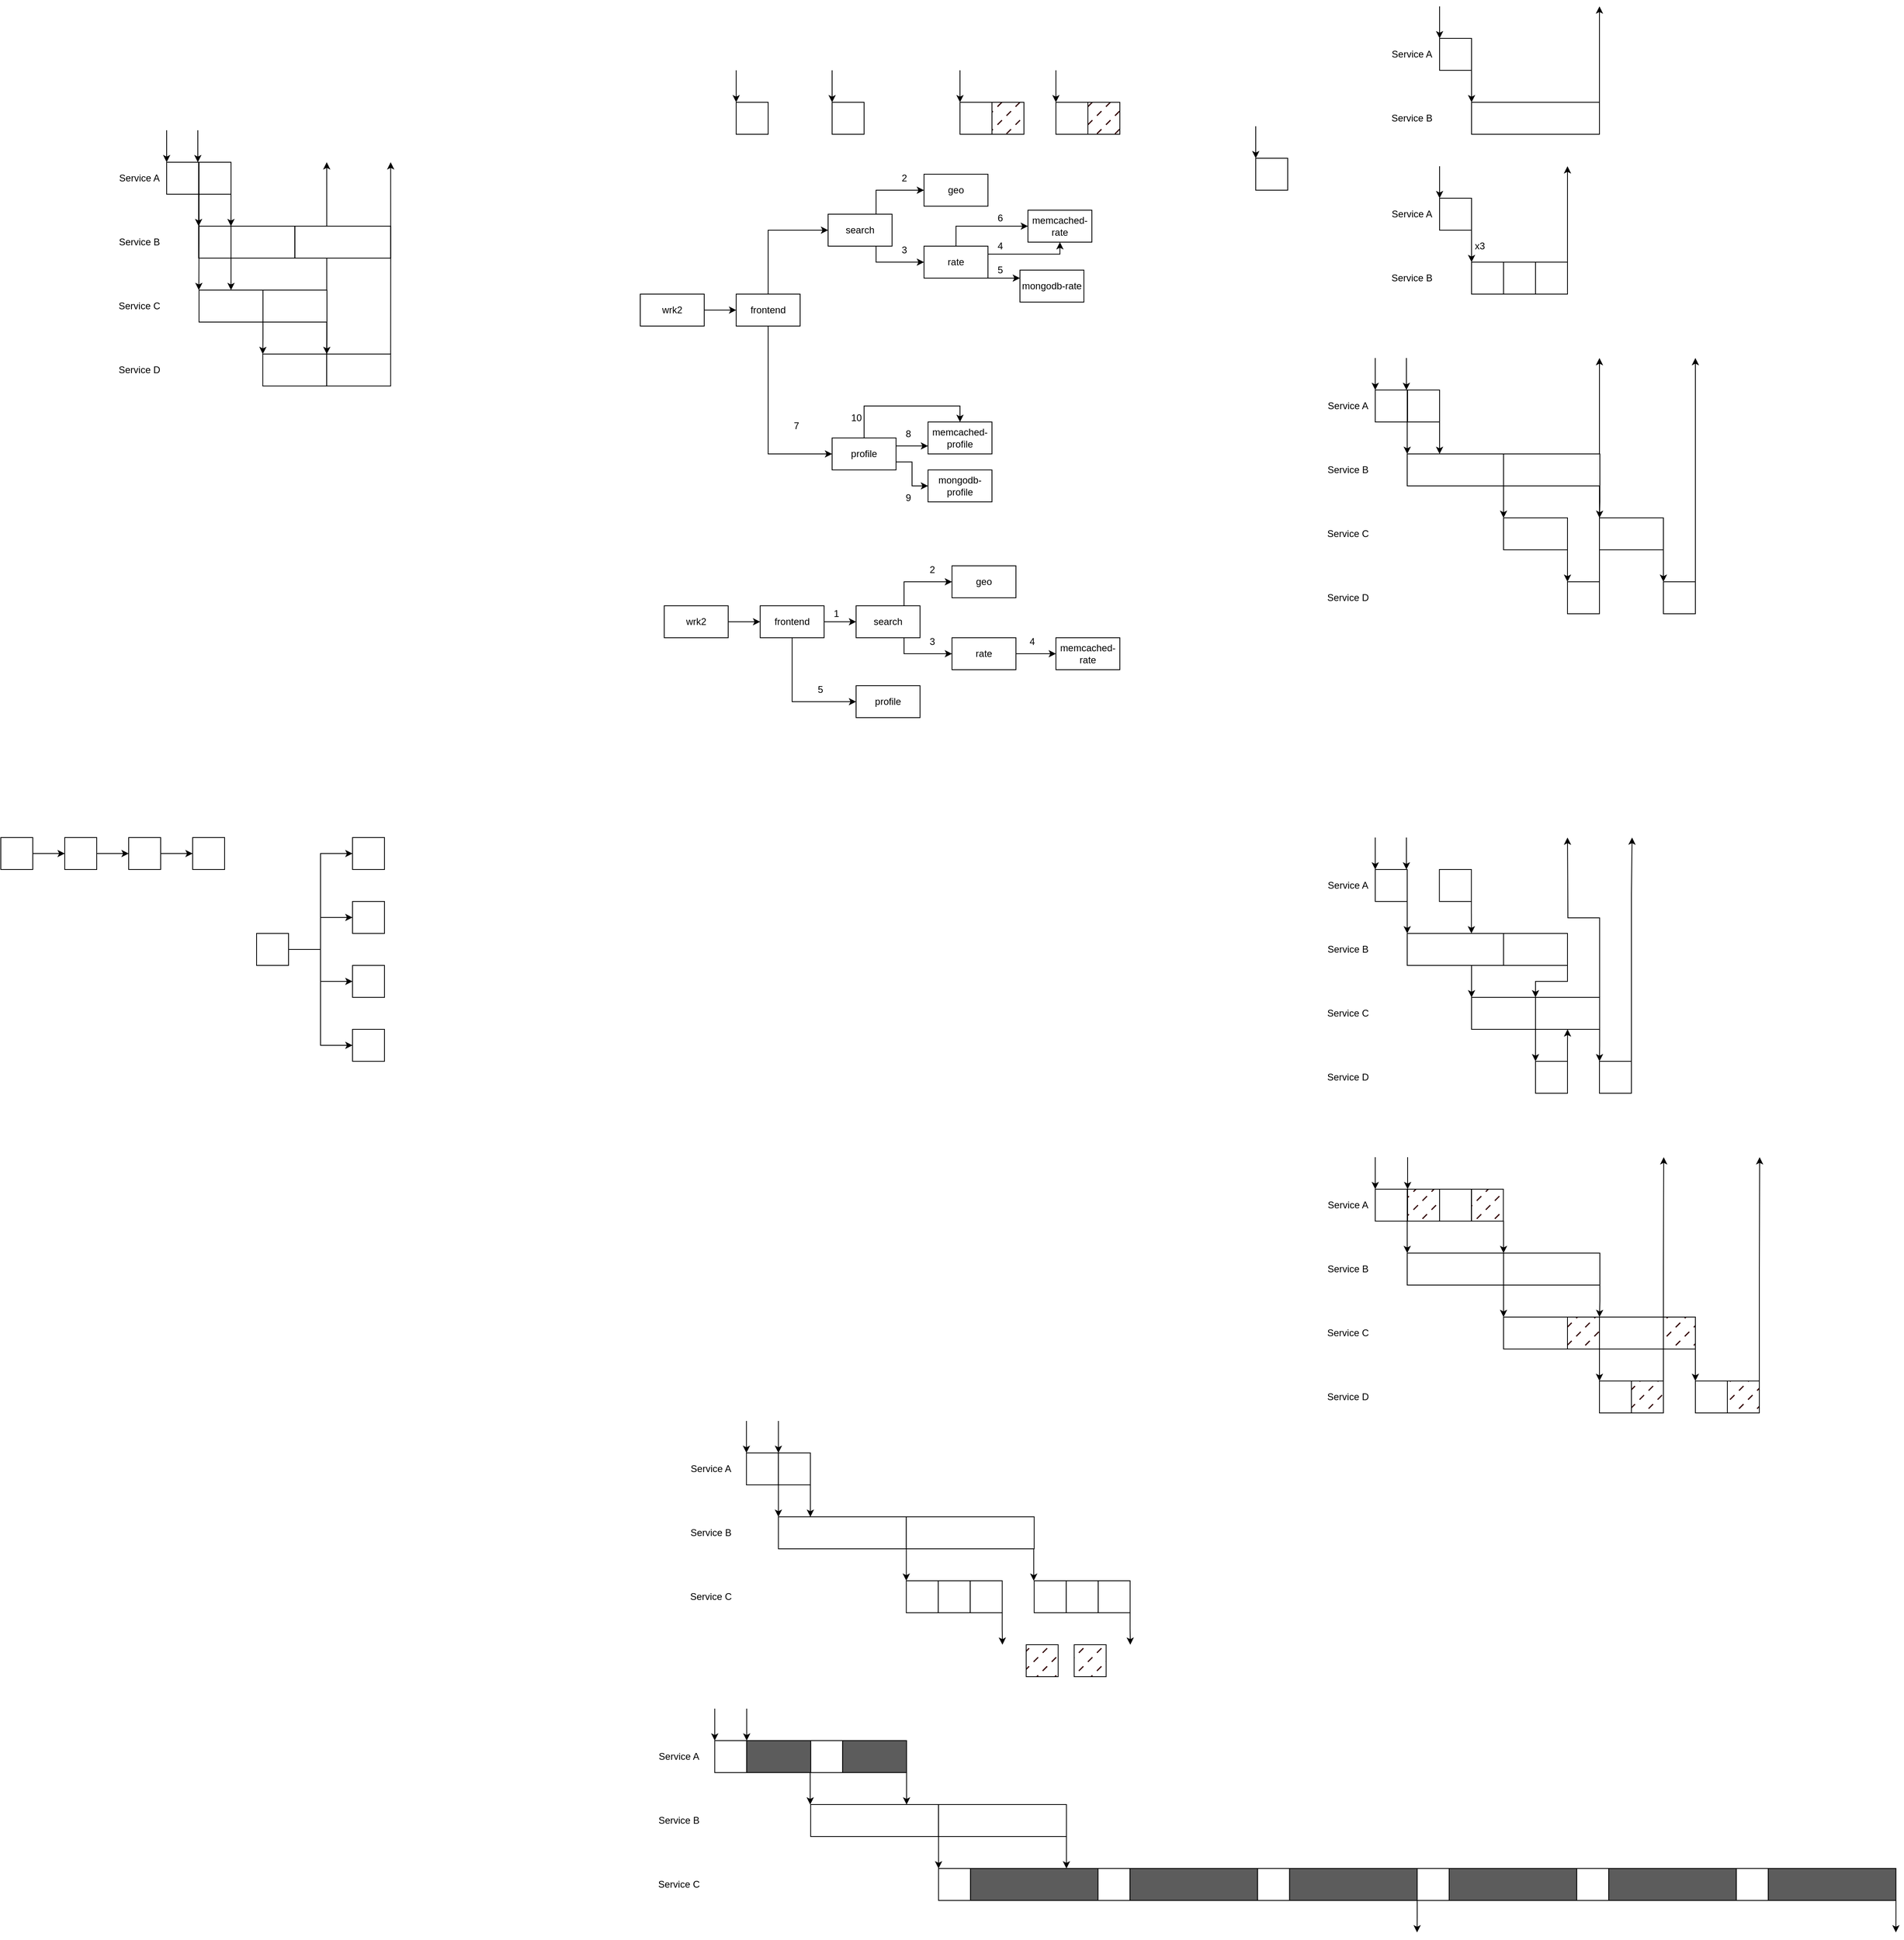 <mxfile version="22.1.18" type="github">
  <diagram name="第 1 页" id="OEahfblkwuhMB7AwYaEU">
    <mxGraphModel dx="1745" dy="582" grid="1" gridSize="10" guides="1" tooltips="1" connect="1" arrows="1" fold="1" page="1" pageScale="1" pageWidth="827" pageHeight="1169" math="0" shadow="0">
      <root>
        <mxCell id="0" />
        <mxCell id="1" parent="0" />
        <mxCell id="B1E-eOPHSDBghDcf-yU1-1" value="" style="rounded=0;whiteSpace=wrap;html=1;" parent="1" vertex="1">
          <mxGeometry x="160" y="320" width="40" height="40" as="geometry" />
        </mxCell>
        <mxCell id="B1E-eOPHSDBghDcf-yU1-2" value="" style="rounded=0;whiteSpace=wrap;html=1;" parent="1" vertex="1">
          <mxGeometry x="280" y="320" width="40" height="40" as="geometry" />
        </mxCell>
        <mxCell id="B1E-eOPHSDBghDcf-yU1-3" value="" style="endArrow=classic;html=1;rounded=0;" parent="1" edge="1">
          <mxGeometry width="50" height="50" relative="1" as="geometry">
            <mxPoint x="160" y="280" as="sourcePoint" />
            <mxPoint x="160" y="320" as="targetPoint" />
          </mxGeometry>
        </mxCell>
        <mxCell id="B1E-eOPHSDBghDcf-yU1-4" value="" style="endArrow=classic;html=1;rounded=0;" parent="1" edge="1">
          <mxGeometry width="50" height="50" relative="1" as="geometry">
            <mxPoint x="280" y="280" as="sourcePoint" />
            <mxPoint x="280" y="320" as="targetPoint" />
          </mxGeometry>
        </mxCell>
        <mxCell id="B1E-eOPHSDBghDcf-yU1-5" value="" style="rounded=0;whiteSpace=wrap;html=1;" parent="1" vertex="1">
          <mxGeometry x="440" y="320" width="40" height="40" as="geometry" />
        </mxCell>
        <mxCell id="B1E-eOPHSDBghDcf-yU1-6" value="" style="rounded=0;whiteSpace=wrap;html=1;" parent="1" vertex="1">
          <mxGeometry x="560" y="320" width="40" height="40" as="geometry" />
        </mxCell>
        <mxCell id="B1E-eOPHSDBghDcf-yU1-7" value="" style="endArrow=classic;html=1;rounded=0;" parent="1" edge="1">
          <mxGeometry width="50" height="50" relative="1" as="geometry">
            <mxPoint x="440" y="280" as="sourcePoint" />
            <mxPoint x="440" y="320" as="targetPoint" />
          </mxGeometry>
        </mxCell>
        <mxCell id="B1E-eOPHSDBghDcf-yU1-8" value="" style="endArrow=classic;html=1;rounded=0;" parent="1" edge="1">
          <mxGeometry width="50" height="50" relative="1" as="geometry">
            <mxPoint x="560" y="280" as="sourcePoint" />
            <mxPoint x="560" y="320" as="targetPoint" />
          </mxGeometry>
        </mxCell>
        <mxCell id="B1E-eOPHSDBghDcf-yU1-9" value="" style="rounded=0;whiteSpace=wrap;html=1;gradientColor=none;gradientDirection=radial;fillStyle=dashed;fillColor=#330000;" parent="1" vertex="1">
          <mxGeometry x="480" y="320" width="40" height="40" as="geometry" />
        </mxCell>
        <mxCell id="B1E-eOPHSDBghDcf-yU1-10" value="" style="rounded=0;whiteSpace=wrap;html=1;gradientColor=none;gradientDirection=radial;fillStyle=dashed;fillColor=#330000;" parent="1" vertex="1">
          <mxGeometry x="600" y="320" width="40" height="40" as="geometry" />
        </mxCell>
        <mxCell id="B1E-eOPHSDBghDcf-yU1-11" style="edgeStyle=orthogonalEdgeStyle;rounded=0;orthogonalLoop=1;jettySize=auto;html=1;exitX=1;exitY=0.5;exitDx=0;exitDy=0;entryX=0;entryY=0.5;entryDx=0;entryDy=0;" parent="1" source="B1E-eOPHSDBghDcf-yU1-12" target="B1E-eOPHSDBghDcf-yU1-15" edge="1">
          <mxGeometry relative="1" as="geometry" />
        </mxCell>
        <mxCell id="B1E-eOPHSDBghDcf-yU1-12" value="wrk2" style="rounded=0;whiteSpace=wrap;html=1;" parent="1" vertex="1">
          <mxGeometry x="40" y="560" width="80" height="40" as="geometry" />
        </mxCell>
        <mxCell id="B1E-eOPHSDBghDcf-yU1-13" style="edgeStyle=orthogonalEdgeStyle;rounded=0;orthogonalLoop=1;jettySize=auto;html=1;exitX=0.5;exitY=1;exitDx=0;exitDy=0;entryX=0;entryY=0.5;entryDx=0;entryDy=0;" parent="1" source="B1E-eOPHSDBghDcf-yU1-15" target="B1E-eOPHSDBghDcf-yU1-27" edge="1">
          <mxGeometry relative="1" as="geometry" />
        </mxCell>
        <mxCell id="B1E-eOPHSDBghDcf-yU1-14" style="edgeStyle=orthogonalEdgeStyle;rounded=0;orthogonalLoop=1;jettySize=auto;html=1;exitX=0.5;exitY=0;exitDx=0;exitDy=0;entryX=0;entryY=0.5;entryDx=0;entryDy=0;" parent="1" source="B1E-eOPHSDBghDcf-yU1-15" target="B1E-eOPHSDBghDcf-yU1-18" edge="1">
          <mxGeometry relative="1" as="geometry" />
        </mxCell>
        <mxCell id="B1E-eOPHSDBghDcf-yU1-15" value="frontend" style="rounded=0;whiteSpace=wrap;html=1;" parent="1" vertex="1">
          <mxGeometry x="160" y="560" width="80" height="40" as="geometry" />
        </mxCell>
        <mxCell id="B1E-eOPHSDBghDcf-yU1-16" style="edgeStyle=orthogonalEdgeStyle;rounded=0;orthogonalLoop=1;jettySize=auto;html=1;exitX=0.75;exitY=0;exitDx=0;exitDy=0;entryX=0;entryY=0.5;entryDx=0;entryDy=0;" parent="1" source="B1E-eOPHSDBghDcf-yU1-18" target="B1E-eOPHSDBghDcf-yU1-19" edge="1">
          <mxGeometry relative="1" as="geometry" />
        </mxCell>
        <mxCell id="B1E-eOPHSDBghDcf-yU1-17" style="edgeStyle=orthogonalEdgeStyle;rounded=0;orthogonalLoop=1;jettySize=auto;html=1;exitX=0.75;exitY=1;exitDx=0;exitDy=0;entryX=0;entryY=0.5;entryDx=0;entryDy=0;" parent="1" source="B1E-eOPHSDBghDcf-yU1-18" target="B1E-eOPHSDBghDcf-yU1-23" edge="1">
          <mxGeometry relative="1" as="geometry" />
        </mxCell>
        <mxCell id="B1E-eOPHSDBghDcf-yU1-18" value="search" style="rounded=0;whiteSpace=wrap;html=1;" parent="1" vertex="1">
          <mxGeometry x="275" y="460" width="80" height="40" as="geometry" />
        </mxCell>
        <mxCell id="B1E-eOPHSDBghDcf-yU1-19" value="geo" style="rounded=0;whiteSpace=wrap;html=1;" parent="1" vertex="1">
          <mxGeometry x="395" y="410" width="80" height="40" as="geometry" />
        </mxCell>
        <mxCell id="B1E-eOPHSDBghDcf-yU1-20" style="edgeStyle=orthogonalEdgeStyle;rounded=0;orthogonalLoop=1;jettySize=auto;html=1;exitX=1;exitY=1;exitDx=0;exitDy=0;entryX=0;entryY=0.25;entryDx=0;entryDy=0;" parent="1" source="B1E-eOPHSDBghDcf-yU1-23" target="B1E-eOPHSDBghDcf-yU1-29" edge="1">
          <mxGeometry relative="1" as="geometry">
            <Array as="points">
              <mxPoint x="485" y="540" />
              <mxPoint x="485" y="540" />
            </Array>
          </mxGeometry>
        </mxCell>
        <mxCell id="B1E-eOPHSDBghDcf-yU1-21" style="edgeStyle=orthogonalEdgeStyle;rounded=0;orthogonalLoop=1;jettySize=auto;html=1;exitX=1;exitY=0.25;exitDx=0;exitDy=0;entryX=0.5;entryY=1;entryDx=0;entryDy=0;" parent="1" source="B1E-eOPHSDBghDcf-yU1-23" target="B1E-eOPHSDBghDcf-yU1-28" edge="1">
          <mxGeometry relative="1" as="geometry">
            <Array as="points">
              <mxPoint x="565" y="510" />
            </Array>
          </mxGeometry>
        </mxCell>
        <mxCell id="B1E-eOPHSDBghDcf-yU1-22" style="edgeStyle=orthogonalEdgeStyle;rounded=0;orthogonalLoop=1;jettySize=auto;html=1;exitX=0.5;exitY=0;exitDx=0;exitDy=0;entryX=0;entryY=0.5;entryDx=0;entryDy=0;" parent="1" source="B1E-eOPHSDBghDcf-yU1-23" target="B1E-eOPHSDBghDcf-yU1-28" edge="1">
          <mxGeometry relative="1" as="geometry" />
        </mxCell>
        <mxCell id="B1E-eOPHSDBghDcf-yU1-23" value="rate" style="rounded=0;whiteSpace=wrap;html=1;" parent="1" vertex="1">
          <mxGeometry x="395" y="500" width="80" height="40" as="geometry" />
        </mxCell>
        <mxCell id="B1E-eOPHSDBghDcf-yU1-24" style="edgeStyle=orthogonalEdgeStyle;rounded=0;orthogonalLoop=1;jettySize=auto;html=1;exitX=1;exitY=0.25;exitDx=0;exitDy=0;entryX=0;entryY=0.75;entryDx=0;entryDy=0;" parent="1" source="B1E-eOPHSDBghDcf-yU1-27" target="B1E-eOPHSDBghDcf-yU1-30" edge="1">
          <mxGeometry relative="1" as="geometry" />
        </mxCell>
        <mxCell id="B1E-eOPHSDBghDcf-yU1-25" style="edgeStyle=orthogonalEdgeStyle;rounded=0;orthogonalLoop=1;jettySize=auto;html=1;exitX=1;exitY=0.75;exitDx=0;exitDy=0;entryX=0;entryY=0.5;entryDx=0;entryDy=0;" parent="1" source="B1E-eOPHSDBghDcf-yU1-27" target="B1E-eOPHSDBghDcf-yU1-31" edge="1">
          <mxGeometry relative="1" as="geometry" />
        </mxCell>
        <mxCell id="B1E-eOPHSDBghDcf-yU1-26" style="edgeStyle=orthogonalEdgeStyle;rounded=0;orthogonalLoop=1;jettySize=auto;html=1;exitX=0.5;exitY=0;exitDx=0;exitDy=0;entryX=0.5;entryY=0;entryDx=0;entryDy=0;" parent="1" source="B1E-eOPHSDBghDcf-yU1-27" target="B1E-eOPHSDBghDcf-yU1-30" edge="1">
          <mxGeometry relative="1" as="geometry" />
        </mxCell>
        <mxCell id="B1E-eOPHSDBghDcf-yU1-27" value="profile" style="rounded=0;whiteSpace=wrap;html=1;" parent="1" vertex="1">
          <mxGeometry x="280" y="740" width="80" height="40" as="geometry" />
        </mxCell>
        <mxCell id="B1E-eOPHSDBghDcf-yU1-28" value="memcached-rate" style="rounded=0;whiteSpace=wrap;html=1;" parent="1" vertex="1">
          <mxGeometry x="525" y="455" width="80" height="40" as="geometry" />
        </mxCell>
        <mxCell id="B1E-eOPHSDBghDcf-yU1-29" value="mongodb-rate" style="rounded=0;whiteSpace=wrap;html=1;" parent="1" vertex="1">
          <mxGeometry x="515" y="530" width="80" height="40" as="geometry" />
        </mxCell>
        <mxCell id="B1E-eOPHSDBghDcf-yU1-30" value="memcached-profile" style="rounded=0;whiteSpace=wrap;html=1;" parent="1" vertex="1">
          <mxGeometry x="400" y="720" width="80" height="40" as="geometry" />
        </mxCell>
        <mxCell id="B1E-eOPHSDBghDcf-yU1-31" value="mongodb-profile" style="rounded=0;whiteSpace=wrap;html=1;" parent="1" vertex="1">
          <mxGeometry x="400" y="780" width="80" height="40" as="geometry" />
        </mxCell>
        <mxCell id="B1E-eOPHSDBghDcf-yU1-32" value="2" style="text;html=1;align=center;verticalAlign=middle;resizable=0;points=[];autosize=1;strokeColor=none;fillColor=none;" parent="1" vertex="1">
          <mxGeometry x="355" y="400" width="30" height="30" as="geometry" />
        </mxCell>
        <mxCell id="B1E-eOPHSDBghDcf-yU1-33" value="3" style="text;html=1;align=center;verticalAlign=middle;resizable=0;points=[];autosize=1;strokeColor=none;fillColor=none;" parent="1" vertex="1">
          <mxGeometry x="355" y="490" width="30" height="30" as="geometry" />
        </mxCell>
        <mxCell id="B1E-eOPHSDBghDcf-yU1-34" value="4" style="text;html=1;align=center;verticalAlign=middle;resizable=0;points=[];autosize=1;strokeColor=none;fillColor=none;" parent="1" vertex="1">
          <mxGeometry x="475" y="485" width="30" height="30" as="geometry" />
        </mxCell>
        <mxCell id="B1E-eOPHSDBghDcf-yU1-35" value="5" style="text;html=1;align=center;verticalAlign=middle;resizable=0;points=[];autosize=1;strokeColor=none;fillColor=none;" parent="1" vertex="1">
          <mxGeometry x="475" y="515" width="30" height="30" as="geometry" />
        </mxCell>
        <mxCell id="B1E-eOPHSDBghDcf-yU1-36" value="8" style="text;html=1;align=center;verticalAlign=middle;resizable=0;points=[];autosize=1;strokeColor=none;fillColor=none;" parent="1" vertex="1">
          <mxGeometry x="360" y="720" width="30" height="30" as="geometry" />
        </mxCell>
        <mxCell id="B1E-eOPHSDBghDcf-yU1-37" value="7" style="text;html=1;align=center;verticalAlign=middle;resizable=0;points=[];autosize=1;strokeColor=none;fillColor=none;" parent="1" vertex="1">
          <mxGeometry x="220" y="710" width="30" height="30" as="geometry" />
        </mxCell>
        <mxCell id="B1E-eOPHSDBghDcf-yU1-38" value="9" style="text;html=1;align=center;verticalAlign=middle;resizable=0;points=[];autosize=1;strokeColor=none;fillColor=none;" parent="1" vertex="1">
          <mxGeometry x="360" y="800" width="30" height="30" as="geometry" />
        </mxCell>
        <mxCell id="B1E-eOPHSDBghDcf-yU1-39" value="6" style="text;html=1;align=center;verticalAlign=middle;resizable=0;points=[];autosize=1;strokeColor=none;fillColor=none;" parent="1" vertex="1">
          <mxGeometry x="475" y="450" width="30" height="30" as="geometry" />
        </mxCell>
        <mxCell id="B1E-eOPHSDBghDcf-yU1-40" value="10" style="text;html=1;align=center;verticalAlign=middle;resizable=0;points=[];autosize=1;strokeColor=none;fillColor=none;" parent="1" vertex="1">
          <mxGeometry x="290" y="700" width="40" height="30" as="geometry" />
        </mxCell>
        <mxCell id="B1E-eOPHSDBghDcf-yU1-41" style="edgeStyle=orthogonalEdgeStyle;rounded=0;orthogonalLoop=1;jettySize=auto;html=1;exitX=1;exitY=0.5;exitDx=0;exitDy=0;entryX=0;entryY=0.5;entryDx=0;entryDy=0;" parent="1" source="B1E-eOPHSDBghDcf-yU1-42" target="B1E-eOPHSDBghDcf-yU1-45" edge="1">
          <mxGeometry relative="1" as="geometry" />
        </mxCell>
        <mxCell id="B1E-eOPHSDBghDcf-yU1-42" value="wrk2" style="rounded=0;whiteSpace=wrap;html=1;" parent="1" vertex="1">
          <mxGeometry x="70" y="950" width="80" height="40" as="geometry" />
        </mxCell>
        <mxCell id="B1E-eOPHSDBghDcf-yU1-43" style="edgeStyle=orthogonalEdgeStyle;rounded=0;orthogonalLoop=1;jettySize=auto;html=1;exitX=1;exitY=0.5;exitDx=0;exitDy=0;entryX=0;entryY=0.5;entryDx=0;entryDy=0;" parent="1" source="B1E-eOPHSDBghDcf-yU1-45" target="B1E-eOPHSDBghDcf-yU1-48" edge="1">
          <mxGeometry relative="1" as="geometry" />
        </mxCell>
        <mxCell id="B1E-eOPHSDBghDcf-yU1-44" style="edgeStyle=orthogonalEdgeStyle;rounded=0;orthogonalLoop=1;jettySize=auto;html=1;exitX=0.5;exitY=1;exitDx=0;exitDy=0;entryX=0;entryY=0.5;entryDx=0;entryDy=0;" parent="1" source="B1E-eOPHSDBghDcf-yU1-45" target="B1E-eOPHSDBghDcf-yU1-52" edge="1">
          <mxGeometry relative="1" as="geometry" />
        </mxCell>
        <mxCell id="B1E-eOPHSDBghDcf-yU1-45" value="frontend" style="rounded=0;whiteSpace=wrap;html=1;" parent="1" vertex="1">
          <mxGeometry x="190" y="950" width="80" height="40" as="geometry" />
        </mxCell>
        <mxCell id="B1E-eOPHSDBghDcf-yU1-46" style="edgeStyle=orthogonalEdgeStyle;rounded=0;orthogonalLoop=1;jettySize=auto;html=1;exitX=0.75;exitY=0;exitDx=0;exitDy=0;entryX=0;entryY=0.5;entryDx=0;entryDy=0;" parent="1" source="B1E-eOPHSDBghDcf-yU1-48" target="B1E-eOPHSDBghDcf-yU1-49" edge="1">
          <mxGeometry relative="1" as="geometry" />
        </mxCell>
        <mxCell id="B1E-eOPHSDBghDcf-yU1-47" style="edgeStyle=orthogonalEdgeStyle;rounded=0;orthogonalLoop=1;jettySize=auto;html=1;exitX=0.75;exitY=1;exitDx=0;exitDy=0;entryX=0;entryY=0.5;entryDx=0;entryDy=0;" parent="1" source="B1E-eOPHSDBghDcf-yU1-48" target="B1E-eOPHSDBghDcf-yU1-51" edge="1">
          <mxGeometry relative="1" as="geometry" />
        </mxCell>
        <mxCell id="B1E-eOPHSDBghDcf-yU1-48" value="search" style="rounded=0;whiteSpace=wrap;html=1;" parent="1" vertex="1">
          <mxGeometry x="310" y="950" width="80" height="40" as="geometry" />
        </mxCell>
        <mxCell id="B1E-eOPHSDBghDcf-yU1-49" value="geo" style="rounded=0;whiteSpace=wrap;html=1;" parent="1" vertex="1">
          <mxGeometry x="430" y="900" width="80" height="40" as="geometry" />
        </mxCell>
        <mxCell id="B1E-eOPHSDBghDcf-yU1-50" value="" style="edgeStyle=orthogonalEdgeStyle;rounded=0;orthogonalLoop=1;jettySize=auto;html=1;" parent="1" source="B1E-eOPHSDBghDcf-yU1-51" target="B1E-eOPHSDBghDcf-yU1-53" edge="1">
          <mxGeometry relative="1" as="geometry" />
        </mxCell>
        <mxCell id="B1E-eOPHSDBghDcf-yU1-51" value="rate" style="rounded=0;whiteSpace=wrap;html=1;" parent="1" vertex="1">
          <mxGeometry x="430" y="990" width="80" height="40" as="geometry" />
        </mxCell>
        <mxCell id="B1E-eOPHSDBghDcf-yU1-52" value="profile" style="rounded=0;whiteSpace=wrap;html=1;" parent="1" vertex="1">
          <mxGeometry x="310" y="1050" width="80" height="40" as="geometry" />
        </mxCell>
        <mxCell id="B1E-eOPHSDBghDcf-yU1-53" value="memcached-rate" style="rounded=0;whiteSpace=wrap;html=1;" parent="1" vertex="1">
          <mxGeometry x="560" y="990" width="80" height="40" as="geometry" />
        </mxCell>
        <mxCell id="B1E-eOPHSDBghDcf-yU1-54" value="1" style="text;html=1;align=center;verticalAlign=middle;resizable=0;points=[];autosize=1;strokeColor=none;fillColor=none;" parent="1" vertex="1">
          <mxGeometry x="270" y="945" width="30" height="30" as="geometry" />
        </mxCell>
        <mxCell id="B1E-eOPHSDBghDcf-yU1-55" value="2" style="text;html=1;align=center;verticalAlign=middle;resizable=0;points=[];autosize=1;strokeColor=none;fillColor=none;" parent="1" vertex="1">
          <mxGeometry x="390" y="890" width="30" height="30" as="geometry" />
        </mxCell>
        <mxCell id="B1E-eOPHSDBghDcf-yU1-56" value="3" style="text;html=1;align=center;verticalAlign=middle;resizable=0;points=[];autosize=1;strokeColor=none;fillColor=none;" parent="1" vertex="1">
          <mxGeometry x="390" y="980" width="30" height="30" as="geometry" />
        </mxCell>
        <mxCell id="B1E-eOPHSDBghDcf-yU1-57" value="5" style="text;html=1;align=center;verticalAlign=middle;resizable=0;points=[];autosize=1;strokeColor=none;fillColor=none;" parent="1" vertex="1">
          <mxGeometry x="250" y="1040" width="30" height="30" as="geometry" />
        </mxCell>
        <mxCell id="B1E-eOPHSDBghDcf-yU1-58" value="4" style="text;html=1;align=center;verticalAlign=middle;resizable=0;points=[];autosize=1;strokeColor=none;fillColor=none;" parent="1" vertex="1">
          <mxGeometry x="515" y="980" width="30" height="30" as="geometry" />
        </mxCell>
        <mxCell id="B1E-eOPHSDBghDcf-yU1-59" value="" style="rounded=0;whiteSpace=wrap;html=1;" parent="1" vertex="1">
          <mxGeometry x="810" y="390" width="40" height="40" as="geometry" />
        </mxCell>
        <mxCell id="B1E-eOPHSDBghDcf-yU1-60" style="edgeStyle=orthogonalEdgeStyle;rounded=0;orthogonalLoop=1;jettySize=auto;html=1;exitX=1;exitY=1;exitDx=0;exitDy=0;entryX=0;entryY=0;entryDx=0;entryDy=0;" parent="1" source="B1E-eOPHSDBghDcf-yU1-61" target="B1E-eOPHSDBghDcf-yU1-65" edge="1">
          <mxGeometry relative="1" as="geometry" />
        </mxCell>
        <mxCell id="B1E-eOPHSDBghDcf-yU1-61" value="" style="rounded=0;whiteSpace=wrap;html=1;" parent="1" vertex="1">
          <mxGeometry x="1040" y="240" width="40" height="40" as="geometry" />
        </mxCell>
        <mxCell id="B1E-eOPHSDBghDcf-yU1-62" value="" style="endArrow=classic;html=1;rounded=0;" parent="1" edge="1">
          <mxGeometry width="50" height="50" relative="1" as="geometry">
            <mxPoint x="810" y="350" as="sourcePoint" />
            <mxPoint x="810" y="390" as="targetPoint" />
          </mxGeometry>
        </mxCell>
        <mxCell id="B1E-eOPHSDBghDcf-yU1-63" value="" style="endArrow=classic;html=1;rounded=0;" parent="1" edge="1">
          <mxGeometry width="50" height="50" relative="1" as="geometry">
            <mxPoint x="1040" y="200" as="sourcePoint" />
            <mxPoint x="1040" y="240" as="targetPoint" />
          </mxGeometry>
        </mxCell>
        <mxCell id="B1E-eOPHSDBghDcf-yU1-64" style="edgeStyle=orthogonalEdgeStyle;rounded=0;orthogonalLoop=1;jettySize=auto;html=1;exitX=1;exitY=0;exitDx=0;exitDy=0;" parent="1" source="B1E-eOPHSDBghDcf-yU1-65" edge="1">
          <mxGeometry relative="1" as="geometry">
            <mxPoint x="1240" y="200" as="targetPoint" />
          </mxGeometry>
        </mxCell>
        <mxCell id="B1E-eOPHSDBghDcf-yU1-65" value="" style="rounded=0;whiteSpace=wrap;html=1;" parent="1" vertex="1">
          <mxGeometry x="1080" y="320" width="160" height="40" as="geometry" />
        </mxCell>
        <mxCell id="B1E-eOPHSDBghDcf-yU1-66" value="Service A" style="text;html=1;align=center;verticalAlign=middle;resizable=0;points=[];autosize=1;strokeColor=none;fillColor=none;" parent="1" vertex="1">
          <mxGeometry x="970" y="245" width="70" height="30" as="geometry" />
        </mxCell>
        <mxCell id="B1E-eOPHSDBghDcf-yU1-67" value="Service B" style="text;html=1;align=center;verticalAlign=middle;resizable=0;points=[];autosize=1;strokeColor=none;fillColor=none;" parent="1" vertex="1">
          <mxGeometry x="970" y="325" width="70" height="30" as="geometry" />
        </mxCell>
        <mxCell id="B1E-eOPHSDBghDcf-yU1-68" style="edgeStyle=orthogonalEdgeStyle;rounded=0;orthogonalLoop=1;jettySize=auto;html=1;exitX=1;exitY=1;exitDx=0;exitDy=0;entryX=0;entryY=0;entryDx=0;entryDy=0;" parent="1" source="B1E-eOPHSDBghDcf-yU1-69" edge="1">
          <mxGeometry relative="1" as="geometry">
            <mxPoint x="1080" y="520" as="targetPoint" />
          </mxGeometry>
        </mxCell>
        <mxCell id="B1E-eOPHSDBghDcf-yU1-69" value="" style="rounded=0;whiteSpace=wrap;html=1;" parent="1" vertex="1">
          <mxGeometry x="1040" y="440" width="40" height="40" as="geometry" />
        </mxCell>
        <mxCell id="B1E-eOPHSDBghDcf-yU1-70" value="" style="endArrow=classic;html=1;rounded=0;" parent="1" edge="1">
          <mxGeometry width="50" height="50" relative="1" as="geometry">
            <mxPoint x="1040" y="400" as="sourcePoint" />
            <mxPoint x="1040" y="440" as="targetPoint" />
          </mxGeometry>
        </mxCell>
        <mxCell id="B1E-eOPHSDBghDcf-yU1-71" value="Service A" style="text;html=1;align=center;verticalAlign=middle;resizable=0;points=[];autosize=1;strokeColor=none;fillColor=none;" parent="1" vertex="1">
          <mxGeometry x="970" y="445" width="70" height="30" as="geometry" />
        </mxCell>
        <mxCell id="B1E-eOPHSDBghDcf-yU1-72" value="Service B" style="text;html=1;align=center;verticalAlign=middle;resizable=0;points=[];autosize=1;strokeColor=none;fillColor=none;" parent="1" vertex="1">
          <mxGeometry x="970" y="525" width="70" height="30" as="geometry" />
        </mxCell>
        <mxCell id="B1E-eOPHSDBghDcf-yU1-73" value="x3" style="text;html=1;align=center;verticalAlign=middle;resizable=0;points=[];autosize=1;strokeColor=none;fillColor=none;" parent="1" vertex="1">
          <mxGeometry x="1070" y="485" width="40" height="30" as="geometry" />
        </mxCell>
        <mxCell id="B1E-eOPHSDBghDcf-yU1-74" value="" style="rounded=0;whiteSpace=wrap;html=1;" parent="1" vertex="1">
          <mxGeometry x="1080" y="520" width="40" height="40" as="geometry" />
        </mxCell>
        <mxCell id="B1E-eOPHSDBghDcf-yU1-75" value="" style="rounded=0;whiteSpace=wrap;html=1;" parent="1" vertex="1">
          <mxGeometry x="1120" y="520" width="40" height="40" as="geometry" />
        </mxCell>
        <mxCell id="B1E-eOPHSDBghDcf-yU1-76" style="edgeStyle=orthogonalEdgeStyle;rounded=0;orthogonalLoop=1;jettySize=auto;html=1;exitX=1;exitY=0;exitDx=0;exitDy=0;" parent="1" source="B1E-eOPHSDBghDcf-yU1-77" edge="1">
          <mxGeometry relative="1" as="geometry">
            <mxPoint x="1200" y="400" as="targetPoint" />
          </mxGeometry>
        </mxCell>
        <mxCell id="B1E-eOPHSDBghDcf-yU1-77" value="" style="rounded=0;whiteSpace=wrap;html=1;" parent="1" vertex="1">
          <mxGeometry x="1160" y="520" width="40" height="40" as="geometry" />
        </mxCell>
        <mxCell id="B1E-eOPHSDBghDcf-yU1-78" style="edgeStyle=orthogonalEdgeStyle;rounded=0;orthogonalLoop=1;jettySize=auto;html=1;exitX=1;exitY=1;exitDx=0;exitDy=0;entryX=0;entryY=0;entryDx=0;entryDy=0;" parent="1" source="B1E-eOPHSDBghDcf-yU1-79" edge="1">
          <mxGeometry relative="1" as="geometry">
            <mxPoint x="999.5" y="760" as="targetPoint" />
          </mxGeometry>
        </mxCell>
        <mxCell id="B1E-eOPHSDBghDcf-yU1-79" value="" style="rounded=0;whiteSpace=wrap;html=1;" parent="1" vertex="1">
          <mxGeometry x="959.5" y="680" width="40" height="40" as="geometry" />
        </mxCell>
        <mxCell id="B1E-eOPHSDBghDcf-yU1-80" value="" style="endArrow=classic;html=1;rounded=0;" parent="1" edge="1">
          <mxGeometry width="50" height="50" relative="1" as="geometry">
            <mxPoint x="959.5" y="640" as="sourcePoint" />
            <mxPoint x="959.5" y="680" as="targetPoint" />
          </mxGeometry>
        </mxCell>
        <mxCell id="B1E-eOPHSDBghDcf-yU1-81" value="Service A" style="text;html=1;align=center;verticalAlign=middle;resizable=0;points=[];autosize=1;strokeColor=none;fillColor=none;" parent="1" vertex="1">
          <mxGeometry x="889.5" y="685" width="70" height="30" as="geometry" />
        </mxCell>
        <mxCell id="B1E-eOPHSDBghDcf-yU1-82" value="Service B" style="text;html=1;align=center;verticalAlign=middle;resizable=0;points=[];autosize=1;strokeColor=none;fillColor=none;" parent="1" vertex="1">
          <mxGeometry x="889.5" y="765" width="70" height="30" as="geometry" />
        </mxCell>
        <mxCell id="B1E-eOPHSDBghDcf-yU1-83" value="" style="rounded=0;whiteSpace=wrap;html=1;" parent="1" vertex="1">
          <mxGeometry x="999.5" y="760" width="120.5" height="40" as="geometry" />
        </mxCell>
        <mxCell id="B1E-eOPHSDBghDcf-yU1-84" value="Service C" style="text;html=1;align=center;verticalAlign=middle;resizable=0;points=[];autosize=1;strokeColor=none;fillColor=none;" parent="1" vertex="1">
          <mxGeometry x="884.75" y="845" width="80" height="30" as="geometry" />
        </mxCell>
        <mxCell id="B1E-eOPHSDBghDcf-yU1-85" style="edgeStyle=orthogonalEdgeStyle;rounded=0;orthogonalLoop=1;jettySize=auto;html=1;exitX=1;exitY=1;exitDx=0;exitDy=0;entryX=0;entryY=0;entryDx=0;entryDy=0;" parent="1" source="B1E-eOPHSDBghDcf-yU1-86" target="B1E-eOPHSDBghDcf-yU1-89" edge="1">
          <mxGeometry relative="1" as="geometry" />
        </mxCell>
        <mxCell id="B1E-eOPHSDBghDcf-yU1-86" value="" style="rounded=0;whiteSpace=wrap;html=1;" parent="1" vertex="1">
          <mxGeometry x="1120" y="840" width="80" height="40" as="geometry" />
        </mxCell>
        <mxCell id="B1E-eOPHSDBghDcf-yU1-87" value="Service D" style="text;html=1;align=center;verticalAlign=middle;resizable=0;points=[];autosize=1;strokeColor=none;fillColor=none;" parent="1" vertex="1">
          <mxGeometry x="884.75" y="925" width="80" height="30" as="geometry" />
        </mxCell>
        <mxCell id="B1E-eOPHSDBghDcf-yU1-88" style="edgeStyle=orthogonalEdgeStyle;rounded=0;orthogonalLoop=1;jettySize=auto;html=1;exitX=1;exitY=0;exitDx=0;exitDy=0;" parent="1" source="B1E-eOPHSDBghDcf-yU1-89" edge="1">
          <mxGeometry relative="1" as="geometry">
            <mxPoint x="1240" y="640" as="targetPoint" />
          </mxGeometry>
        </mxCell>
        <mxCell id="B1E-eOPHSDBghDcf-yU1-89" value="" style="rounded=0;whiteSpace=wrap;html=1;" parent="1" vertex="1">
          <mxGeometry x="1200" y="920" width="40" height="40" as="geometry" />
        </mxCell>
        <mxCell id="B1E-eOPHSDBghDcf-yU1-90" value="" style="rounded=0;whiteSpace=wrap;html=1;" parent="1" vertex="1">
          <mxGeometry x="1000" y="680" width="40" height="40" as="geometry" />
        </mxCell>
        <mxCell id="B1E-eOPHSDBghDcf-yU1-91" value="" style="endArrow=classic;html=1;rounded=0;" parent="1" edge="1">
          <mxGeometry width="50" height="50" relative="1" as="geometry">
            <mxPoint x="998.5" y="640" as="sourcePoint" />
            <mxPoint x="998.5" y="680" as="targetPoint" />
          </mxGeometry>
        </mxCell>
        <mxCell id="B1E-eOPHSDBghDcf-yU1-92" style="edgeStyle=orthogonalEdgeStyle;rounded=0;orthogonalLoop=1;jettySize=auto;html=1;exitX=1;exitY=1;exitDx=0;exitDy=0;entryX=0.336;entryY=0;entryDx=0;entryDy=0;entryPerimeter=0;" parent="1" source="B1E-eOPHSDBghDcf-yU1-90" target="B1E-eOPHSDBghDcf-yU1-83" edge="1">
          <mxGeometry relative="1" as="geometry" />
        </mxCell>
        <mxCell id="B1E-eOPHSDBghDcf-yU1-93" style="edgeStyle=orthogonalEdgeStyle;rounded=0;orthogonalLoop=1;jettySize=auto;html=1;exitX=0;exitY=1;exitDx=0;exitDy=0;entryX=0;entryY=0;entryDx=0;entryDy=0;" parent="1" source="B1E-eOPHSDBghDcf-yU1-95" target="B1E-eOPHSDBghDcf-yU1-86" edge="1">
          <mxGeometry relative="1" as="geometry" />
        </mxCell>
        <mxCell id="B1E-eOPHSDBghDcf-yU1-94" style="edgeStyle=orthogonalEdgeStyle;rounded=0;orthogonalLoop=1;jettySize=auto;html=1;exitX=1;exitY=1;exitDx=0;exitDy=0;entryX=0;entryY=0;entryDx=0;entryDy=0;" parent="1" source="B1E-eOPHSDBghDcf-yU1-95" target="B1E-eOPHSDBghDcf-yU1-97" edge="1">
          <mxGeometry relative="1" as="geometry" />
        </mxCell>
        <mxCell id="B1E-eOPHSDBghDcf-yU1-95" value="" style="rounded=0;whiteSpace=wrap;html=1;" parent="1" vertex="1">
          <mxGeometry x="1120" y="760" width="120.5" height="40" as="geometry" />
        </mxCell>
        <mxCell id="B1E-eOPHSDBghDcf-yU1-96" style="edgeStyle=orthogonalEdgeStyle;rounded=0;orthogonalLoop=1;jettySize=auto;html=1;exitX=1;exitY=1;exitDx=0;exitDy=0;entryX=0;entryY=0;entryDx=0;entryDy=0;" parent="1" source="B1E-eOPHSDBghDcf-yU1-97" target="B1E-eOPHSDBghDcf-yU1-99" edge="1">
          <mxGeometry relative="1" as="geometry" />
        </mxCell>
        <mxCell id="B1E-eOPHSDBghDcf-yU1-97" value="" style="rounded=0;whiteSpace=wrap;html=1;" parent="1" vertex="1">
          <mxGeometry x="1240" y="840" width="80" height="40" as="geometry" />
        </mxCell>
        <mxCell id="B1E-eOPHSDBghDcf-yU1-98" style="edgeStyle=orthogonalEdgeStyle;rounded=0;orthogonalLoop=1;jettySize=auto;html=1;exitX=1;exitY=0;exitDx=0;exitDy=0;" parent="1" source="B1E-eOPHSDBghDcf-yU1-99" edge="1">
          <mxGeometry relative="1" as="geometry">
            <mxPoint x="1360" y="640" as="targetPoint" />
          </mxGeometry>
        </mxCell>
        <mxCell id="B1E-eOPHSDBghDcf-yU1-99" value="" style="rounded=0;whiteSpace=wrap;html=1;" parent="1" vertex="1">
          <mxGeometry x="1320" y="920" width="40" height="40" as="geometry" />
        </mxCell>
        <mxCell id="B1E-eOPHSDBghDcf-yU1-100" style="edgeStyle=orthogonalEdgeStyle;rounded=0;orthogonalLoop=1;jettySize=auto;html=1;exitX=1;exitY=1;exitDx=0;exitDy=0;entryX=0;entryY=0;entryDx=0;entryDy=0;" parent="1" source="B1E-eOPHSDBghDcf-yU1-101" edge="1">
          <mxGeometry relative="1" as="geometry">
            <mxPoint x="999.5" y="1360" as="targetPoint" />
          </mxGeometry>
        </mxCell>
        <mxCell id="B1E-eOPHSDBghDcf-yU1-101" value="" style="rounded=0;whiteSpace=wrap;html=1;" parent="1" vertex="1">
          <mxGeometry x="959.5" y="1280" width="40" height="40" as="geometry" />
        </mxCell>
        <mxCell id="B1E-eOPHSDBghDcf-yU1-102" value="" style="endArrow=classic;html=1;rounded=0;" parent="1" edge="1">
          <mxGeometry width="50" height="50" relative="1" as="geometry">
            <mxPoint x="959.5" y="1240" as="sourcePoint" />
            <mxPoint x="959.5" y="1280" as="targetPoint" />
          </mxGeometry>
        </mxCell>
        <mxCell id="B1E-eOPHSDBghDcf-yU1-103" value="Service A" style="text;html=1;align=center;verticalAlign=middle;resizable=0;points=[];autosize=1;strokeColor=none;fillColor=none;" parent="1" vertex="1">
          <mxGeometry x="889.5" y="1285" width="70" height="30" as="geometry" />
        </mxCell>
        <mxCell id="B1E-eOPHSDBghDcf-yU1-104" value="Service B" style="text;html=1;align=center;verticalAlign=middle;resizable=0;points=[];autosize=1;strokeColor=none;fillColor=none;" parent="1" vertex="1">
          <mxGeometry x="889.5" y="1365" width="70" height="30" as="geometry" />
        </mxCell>
        <mxCell id="B1E-eOPHSDBghDcf-yU1-105" value="" style="rounded=0;whiteSpace=wrap;html=1;" parent="1" vertex="1">
          <mxGeometry x="999.5" y="1360" width="120.5" height="40" as="geometry" />
        </mxCell>
        <mxCell id="B1E-eOPHSDBghDcf-yU1-106" value="Service C" style="text;html=1;align=center;verticalAlign=middle;resizable=0;points=[];autosize=1;strokeColor=none;fillColor=none;" parent="1" vertex="1">
          <mxGeometry x="884.75" y="1445" width="80" height="30" as="geometry" />
        </mxCell>
        <mxCell id="B1E-eOPHSDBghDcf-yU1-107" value="" style="rounded=0;whiteSpace=wrap;html=1;" parent="1" vertex="1">
          <mxGeometry x="1080" y="1440" width="80" height="40" as="geometry" />
        </mxCell>
        <mxCell id="B1E-eOPHSDBghDcf-yU1-108" value="Service D" style="text;html=1;align=center;verticalAlign=middle;resizable=0;points=[];autosize=1;strokeColor=none;fillColor=none;" parent="1" vertex="1">
          <mxGeometry x="884.75" y="1525" width="80" height="30" as="geometry" />
        </mxCell>
        <mxCell id="B1E-eOPHSDBghDcf-yU1-109" value="" style="rounded=0;whiteSpace=wrap;html=1;" parent="1" vertex="1">
          <mxGeometry x="1160.0" y="1520" width="40" height="40" as="geometry" />
        </mxCell>
        <mxCell id="B1E-eOPHSDBghDcf-yU1-110" style="edgeStyle=orthogonalEdgeStyle;rounded=0;orthogonalLoop=1;jettySize=auto;html=1;exitX=1;exitY=1;exitDx=0;exitDy=0;" parent="1" source="B1E-eOPHSDBghDcf-yU1-111" edge="1">
          <mxGeometry relative="1" as="geometry">
            <mxPoint x="1080" y="1360" as="targetPoint" />
            <Array as="points">
              <mxPoint x="1080" y="1360" />
            </Array>
          </mxGeometry>
        </mxCell>
        <mxCell id="B1E-eOPHSDBghDcf-yU1-111" value="" style="rounded=0;whiteSpace=wrap;html=1;" parent="1" vertex="1">
          <mxGeometry x="1039.75" y="1280" width="40" height="40" as="geometry" />
        </mxCell>
        <mxCell id="B1E-eOPHSDBghDcf-yU1-112" value="" style="endArrow=classic;html=1;rounded=0;" parent="1" edge="1">
          <mxGeometry width="50" height="50" relative="1" as="geometry">
            <mxPoint x="998.5" y="1240" as="sourcePoint" />
            <mxPoint x="998.5" y="1280" as="targetPoint" />
          </mxGeometry>
        </mxCell>
        <mxCell id="B1E-eOPHSDBghDcf-yU1-113" style="edgeStyle=orthogonalEdgeStyle;rounded=0;orthogonalLoop=1;jettySize=auto;html=1;exitX=0;exitY=1;exitDx=0;exitDy=0;entryX=0;entryY=0;entryDx=0;entryDy=0;" parent="1" source="B1E-eOPHSDBghDcf-yU1-115" target="B1E-eOPHSDBghDcf-yU1-107" edge="1">
          <mxGeometry relative="1" as="geometry">
            <Array as="points">
              <mxPoint x="1080" y="1410" />
              <mxPoint x="1080" y="1410" />
            </Array>
          </mxGeometry>
        </mxCell>
        <mxCell id="B1E-eOPHSDBghDcf-yU1-114" style="edgeStyle=orthogonalEdgeStyle;rounded=0;orthogonalLoop=1;jettySize=auto;html=1;exitX=1;exitY=1;exitDx=0;exitDy=0;entryX=0;entryY=0;entryDx=0;entryDy=0;" parent="1" source="B1E-eOPHSDBghDcf-yU1-115" target="B1E-eOPHSDBghDcf-yU1-122" edge="1">
          <mxGeometry relative="1" as="geometry" />
        </mxCell>
        <mxCell id="B1E-eOPHSDBghDcf-yU1-115" value="" style="rounded=0;whiteSpace=wrap;html=1;" parent="1" vertex="1">
          <mxGeometry x="1120" y="1360" width="80" height="40" as="geometry" />
        </mxCell>
        <mxCell id="B1E-eOPHSDBghDcf-yU1-116" style="edgeStyle=orthogonalEdgeStyle;rounded=0;orthogonalLoop=1;jettySize=auto;html=1;exitX=1;exitY=1;exitDx=0;exitDy=0;entryX=0;entryY=0;entryDx=0;entryDy=0;" parent="1" source="B1E-eOPHSDBghDcf-yU1-122" target="B1E-eOPHSDBghDcf-yU1-118" edge="1">
          <mxGeometry relative="1" as="geometry" />
        </mxCell>
        <mxCell id="B1E-eOPHSDBghDcf-yU1-117" style="edgeStyle=orthogonalEdgeStyle;rounded=0;orthogonalLoop=1;jettySize=auto;html=1;exitX=1;exitY=0;exitDx=0;exitDy=0;" parent="1" source="B1E-eOPHSDBghDcf-yU1-118" edge="1">
          <mxGeometry relative="1" as="geometry">
            <mxPoint x="1280.8" y="1240" as="targetPoint" />
            <Array as="points">
              <mxPoint x="1280.8" y="1310" />
              <mxPoint x="1280.8" y="1310" />
            </Array>
          </mxGeometry>
        </mxCell>
        <mxCell id="B1E-eOPHSDBghDcf-yU1-118" value="" style="rounded=0;whiteSpace=wrap;html=1;" parent="1" vertex="1">
          <mxGeometry x="1240.0" y="1520" width="40" height="40" as="geometry" />
        </mxCell>
        <mxCell id="B1E-eOPHSDBghDcf-yU1-119" value="" style="edgeStyle=orthogonalEdgeStyle;rounded=0;orthogonalLoop=1;jettySize=auto;html=1;exitX=1;exitY=0;exitDx=0;exitDy=0;" parent="1" source="B1E-eOPHSDBghDcf-yU1-122" edge="1">
          <mxGeometry relative="1" as="geometry">
            <mxPoint x="1200" y="1240" as="targetPoint" />
            <mxPoint x="1200" y="1520" as="sourcePoint" />
            <Array as="points" />
          </mxGeometry>
        </mxCell>
        <mxCell id="B1E-eOPHSDBghDcf-yU1-120" style="edgeStyle=orthogonalEdgeStyle;rounded=0;orthogonalLoop=1;jettySize=auto;html=1;exitX=0;exitY=1;exitDx=0;exitDy=0;entryX=0;entryY=0;entryDx=0;entryDy=0;" parent="1" source="B1E-eOPHSDBghDcf-yU1-122" target="B1E-eOPHSDBghDcf-yU1-109" edge="1">
          <mxGeometry relative="1" as="geometry" />
        </mxCell>
        <mxCell id="B1E-eOPHSDBghDcf-yU1-121" value="" style="edgeStyle=orthogonalEdgeStyle;rounded=0;orthogonalLoop=1;jettySize=auto;html=1;exitX=1;exitY=0;exitDx=0;exitDy=0;" parent="1" source="B1E-eOPHSDBghDcf-yU1-109" target="B1E-eOPHSDBghDcf-yU1-122" edge="1">
          <mxGeometry relative="1" as="geometry">
            <mxPoint x="1200" y="1240" as="targetPoint" />
            <mxPoint x="1200" y="1520" as="sourcePoint" />
            <Array as="points" />
          </mxGeometry>
        </mxCell>
        <mxCell id="B1E-eOPHSDBghDcf-yU1-122" value="" style="rounded=0;whiteSpace=wrap;html=1;" parent="1" vertex="1">
          <mxGeometry x="1160" y="1440" width="80.2" height="40" as="geometry" />
        </mxCell>
        <mxCell id="B1E-eOPHSDBghDcf-yU1-123" style="edgeStyle=orthogonalEdgeStyle;rounded=0;orthogonalLoop=1;jettySize=auto;html=1;exitX=1;exitY=1;exitDx=0;exitDy=0;entryX=0;entryY=0;entryDx=0;entryDy=0;" parent="1" source="B1E-eOPHSDBghDcf-yU1-124" edge="1">
          <mxGeometry relative="1" as="geometry">
            <mxPoint x="999.5" y="1760" as="targetPoint" />
          </mxGeometry>
        </mxCell>
        <mxCell id="B1E-eOPHSDBghDcf-yU1-124" value="" style="rounded=0;whiteSpace=wrap;html=1;" parent="1" vertex="1">
          <mxGeometry x="959.5" y="1680" width="40" height="40" as="geometry" />
        </mxCell>
        <mxCell id="B1E-eOPHSDBghDcf-yU1-125" value="" style="endArrow=classic;html=1;rounded=0;" parent="1" edge="1">
          <mxGeometry width="50" height="50" relative="1" as="geometry">
            <mxPoint x="959.5" y="1640" as="sourcePoint" />
            <mxPoint x="959.5" y="1680" as="targetPoint" />
          </mxGeometry>
        </mxCell>
        <mxCell id="B1E-eOPHSDBghDcf-yU1-126" value="Service A" style="text;html=1;align=center;verticalAlign=middle;resizable=0;points=[];autosize=1;strokeColor=none;fillColor=none;" parent="1" vertex="1">
          <mxGeometry x="889.5" y="1685" width="70" height="30" as="geometry" />
        </mxCell>
        <mxCell id="B1E-eOPHSDBghDcf-yU1-127" value="Service B" style="text;html=1;align=center;verticalAlign=middle;resizable=0;points=[];autosize=1;strokeColor=none;fillColor=none;" parent="1" vertex="1">
          <mxGeometry x="889.5" y="1765" width="70" height="30" as="geometry" />
        </mxCell>
        <mxCell id="B1E-eOPHSDBghDcf-yU1-128" value="" style="rounded=0;whiteSpace=wrap;html=1;" parent="1" vertex="1">
          <mxGeometry x="999.5" y="1760" width="120.5" height="40" as="geometry" />
        </mxCell>
        <mxCell id="B1E-eOPHSDBghDcf-yU1-129" value="Service C" style="text;html=1;align=center;verticalAlign=middle;resizable=0;points=[];autosize=1;strokeColor=none;fillColor=none;" parent="1" vertex="1">
          <mxGeometry x="884.75" y="1845" width="80" height="30" as="geometry" />
        </mxCell>
        <mxCell id="B1E-eOPHSDBghDcf-yU1-130" style="edgeStyle=orthogonalEdgeStyle;rounded=0;orthogonalLoop=1;jettySize=auto;html=1;exitX=1;exitY=1;exitDx=0;exitDy=0;" parent="1" source="B1E-eOPHSDBghDcf-yU1-131" edge="1">
          <mxGeometry relative="1" as="geometry">
            <mxPoint x="1240" y="1920" as="targetPoint" />
            <Array as="points">
              <mxPoint x="1240" y="1880" />
              <mxPoint x="1240" y="1920" />
            </Array>
          </mxGeometry>
        </mxCell>
        <mxCell id="B1E-eOPHSDBghDcf-yU1-131" value="" style="rounded=0;whiteSpace=wrap;html=1;" parent="1" vertex="1">
          <mxGeometry x="1120" y="1840" width="80" height="40" as="geometry" />
        </mxCell>
        <mxCell id="B1E-eOPHSDBghDcf-yU1-132" value="Service D" style="text;html=1;align=center;verticalAlign=middle;resizable=0;points=[];autosize=1;strokeColor=none;fillColor=none;" parent="1" vertex="1">
          <mxGeometry x="884.75" y="1925" width="80" height="30" as="geometry" />
        </mxCell>
        <mxCell id="B1E-eOPHSDBghDcf-yU1-133" value="" style="rounded=0;whiteSpace=wrap;html=1;" parent="1" vertex="1">
          <mxGeometry x="1240" y="1920" width="40" height="40" as="geometry" />
        </mxCell>
        <mxCell id="B1E-eOPHSDBghDcf-yU1-134" value="" style="rounded=0;whiteSpace=wrap;html=1;" parent="1" vertex="1">
          <mxGeometry x="1040" y="1680" width="40" height="40" as="geometry" />
        </mxCell>
        <mxCell id="B1E-eOPHSDBghDcf-yU1-135" value="" style="endArrow=classic;html=1;rounded=0;" parent="1" edge="1">
          <mxGeometry width="50" height="50" relative="1" as="geometry">
            <mxPoint x="1000" y="1640" as="sourcePoint" />
            <mxPoint x="1000" y="1680" as="targetPoint" />
          </mxGeometry>
        </mxCell>
        <mxCell id="B1E-eOPHSDBghDcf-yU1-136" style="edgeStyle=orthogonalEdgeStyle;rounded=0;orthogonalLoop=1;jettySize=auto;html=1;exitX=1;exitY=1;exitDx=0;exitDy=0;entryX=0;entryY=0;entryDx=0;entryDy=0;" parent="1" source="B1E-eOPHSDBghDcf-yU1-134" target="B1E-eOPHSDBghDcf-yU1-139" edge="1">
          <mxGeometry relative="1" as="geometry">
            <mxPoint x="1080" y="1760" as="targetPoint" />
            <Array as="points">
              <mxPoint x="1120" y="1720" />
            </Array>
          </mxGeometry>
        </mxCell>
        <mxCell id="B1E-eOPHSDBghDcf-yU1-137" style="edgeStyle=orthogonalEdgeStyle;rounded=0;orthogonalLoop=1;jettySize=auto;html=1;exitX=0;exitY=1;exitDx=0;exitDy=0;entryX=0;entryY=0;entryDx=0;entryDy=0;" parent="1" source="B1E-eOPHSDBghDcf-yU1-139" target="B1E-eOPHSDBghDcf-yU1-131" edge="1">
          <mxGeometry relative="1" as="geometry" />
        </mxCell>
        <mxCell id="B1E-eOPHSDBghDcf-yU1-138" style="edgeStyle=orthogonalEdgeStyle;rounded=0;orthogonalLoop=1;jettySize=auto;html=1;exitX=1;exitY=1;exitDx=0;exitDy=0;entryX=0;entryY=0;entryDx=0;entryDy=0;" parent="1" source="B1E-eOPHSDBghDcf-yU1-139" target="B1E-eOPHSDBghDcf-yU1-141" edge="1">
          <mxGeometry relative="1" as="geometry" />
        </mxCell>
        <mxCell id="B1E-eOPHSDBghDcf-yU1-139" value="" style="rounded=0;whiteSpace=wrap;html=1;" parent="1" vertex="1">
          <mxGeometry x="1120" y="1760" width="120.5" height="40" as="geometry" />
        </mxCell>
        <mxCell id="B1E-eOPHSDBghDcf-yU1-140" style="edgeStyle=orthogonalEdgeStyle;rounded=0;orthogonalLoop=1;jettySize=auto;html=1;exitX=1;exitY=1;exitDx=0;exitDy=0;entryX=0;entryY=0;entryDx=0;entryDy=0;" parent="1" source="B1E-eOPHSDBghDcf-yU1-141" target="B1E-eOPHSDBghDcf-yU1-142" edge="1">
          <mxGeometry relative="1" as="geometry">
            <Array as="points">
              <mxPoint x="1360" y="1880" />
            </Array>
          </mxGeometry>
        </mxCell>
        <mxCell id="B1E-eOPHSDBghDcf-yU1-141" value="" style="rounded=0;whiteSpace=wrap;html=1;" parent="1" vertex="1">
          <mxGeometry x="1240" y="1840" width="80" height="40" as="geometry" />
        </mxCell>
        <mxCell id="B1E-eOPHSDBghDcf-yU1-142" value="" style="rounded=0;whiteSpace=wrap;html=1;" parent="1" vertex="1">
          <mxGeometry x="1360" y="1920" width="40" height="40" as="geometry" />
        </mxCell>
        <mxCell id="B1E-eOPHSDBghDcf-yU1-143" style="edgeStyle=orthogonalEdgeStyle;rounded=0;orthogonalLoop=1;jettySize=auto;html=1;exitX=1;exitY=0;exitDx=0;exitDy=0;" parent="1" source="B1E-eOPHSDBghDcf-yU1-144" edge="1">
          <mxGeometry relative="1" as="geometry">
            <mxPoint x="1320.4" y="1640" as="targetPoint" />
          </mxGeometry>
        </mxCell>
        <mxCell id="B1E-eOPHSDBghDcf-yU1-144" value="" style="rounded=0;whiteSpace=wrap;html=1;gradientColor=none;gradientDirection=radial;fillStyle=dashed;fillColor=#330000;" parent="1" vertex="1">
          <mxGeometry x="1280" y="1920" width="40" height="40" as="geometry" />
        </mxCell>
        <mxCell id="B1E-eOPHSDBghDcf-yU1-145" value="" style="rounded=0;whiteSpace=wrap;html=1;gradientColor=none;gradientDirection=radial;fillStyle=dashed;fillColor=#330000;" parent="1" vertex="1">
          <mxGeometry x="1200" y="1840" width="40" height="40" as="geometry" />
        </mxCell>
        <mxCell id="B1E-eOPHSDBghDcf-yU1-146" style="edgeStyle=orthogonalEdgeStyle;rounded=0;orthogonalLoop=1;jettySize=auto;html=1;exitX=1;exitY=0;exitDx=0;exitDy=0;" parent="1" source="B1E-eOPHSDBghDcf-yU1-147" edge="1">
          <mxGeometry relative="1" as="geometry">
            <mxPoint x="1440.4" y="1640" as="targetPoint" />
          </mxGeometry>
        </mxCell>
        <mxCell id="B1E-eOPHSDBghDcf-yU1-147" value="" style="rounded=0;whiteSpace=wrap;html=1;gradientColor=none;gradientDirection=radial;fillStyle=dashed;fillColor=#330000;" parent="1" vertex="1">
          <mxGeometry x="1400" y="1920" width="40" height="40" as="geometry" />
        </mxCell>
        <mxCell id="B1E-eOPHSDBghDcf-yU1-148" value="" style="rounded=0;whiteSpace=wrap;html=1;gradientColor=none;gradientDirection=radial;fillStyle=dashed;fillColor=#330000;" parent="1" vertex="1">
          <mxGeometry x="1000" y="1680" width="40" height="40" as="geometry" />
        </mxCell>
        <mxCell id="B1E-eOPHSDBghDcf-yU1-149" value="" style="rounded=0;whiteSpace=wrap;html=1;gradientColor=none;gradientDirection=radial;fillStyle=dashed;fillColor=#330000;" parent="1" vertex="1">
          <mxGeometry x="1079.75" y="1680" width="40" height="40" as="geometry" />
        </mxCell>
        <mxCell id="B1E-eOPHSDBghDcf-yU1-150" value="" style="rounded=0;whiteSpace=wrap;html=1;gradientColor=none;gradientDirection=radial;fillStyle=dashed;fillColor=#330000;" parent="1" vertex="1">
          <mxGeometry x="1320" y="1840" width="40" height="40" as="geometry" />
        </mxCell>
        <mxCell id="hT5q6JpUOAr2P3-pGl5S-1" value="" style="rounded=0;whiteSpace=wrap;html=1;" parent="1" vertex="1">
          <mxGeometry x="172.82" y="2010" width="40" height="40" as="geometry" />
        </mxCell>
        <mxCell id="hT5q6JpUOAr2P3-pGl5S-2" value="" style="rounded=0;whiteSpace=wrap;html=1;" parent="1" vertex="1">
          <mxGeometry x="212.82" y="2010" width="40" height="40" as="geometry" />
        </mxCell>
        <mxCell id="hT5q6JpUOAr2P3-pGl5S-3" value="" style="endArrow=classic;html=1;rounded=0;" parent="1" edge="1">
          <mxGeometry width="50" height="50" relative="1" as="geometry">
            <mxPoint x="172.82" y="1970" as="sourcePoint" />
            <mxPoint x="172.82" y="2010" as="targetPoint" />
          </mxGeometry>
        </mxCell>
        <mxCell id="hT5q6JpUOAr2P3-pGl5S-4" value="" style="endArrow=classic;html=1;rounded=0;" parent="1" edge="1">
          <mxGeometry width="50" height="50" relative="1" as="geometry">
            <mxPoint x="212.82" y="1970" as="sourcePoint" />
            <mxPoint x="212.82" y="2010" as="targetPoint" />
          </mxGeometry>
        </mxCell>
        <mxCell id="hT5q6JpUOAr2P3-pGl5S-5" value="" style="rounded=0;whiteSpace=wrap;html=1;gradientColor=none;gradientDirection=radial;fillStyle=dashed;fillColor=#330000;" parent="1" vertex="1">
          <mxGeometry x="522.82" y="2250" width="40" height="40" as="geometry" />
        </mxCell>
        <mxCell id="hT5q6JpUOAr2P3-pGl5S-6" value="" style="rounded=0;whiteSpace=wrap;html=1;gradientColor=none;gradientDirection=radial;fillStyle=dashed;fillColor=#330000;" parent="1" vertex="1">
          <mxGeometry x="582.82" y="2250" width="40" height="40" as="geometry" />
        </mxCell>
        <mxCell id="hT5q6JpUOAr2P3-pGl5S-7" value="" style="rounded=0;whiteSpace=wrap;html=1;" parent="1" vertex="1">
          <mxGeometry x="212.82" y="2090" width="160" height="40" as="geometry" />
        </mxCell>
        <mxCell id="hT5q6JpUOAr2P3-pGl5S-8" value="" style="rounded=0;whiteSpace=wrap;html=1;" parent="1" vertex="1">
          <mxGeometry x="372.82" y="2090" width="160" height="40" as="geometry" />
        </mxCell>
        <mxCell id="hT5q6JpUOAr2P3-pGl5S-9" value="" style="endArrow=classic;html=1;rounded=0;" parent="1" edge="1">
          <mxGeometry width="50" height="50" relative="1" as="geometry">
            <mxPoint x="212.82" y="2050" as="sourcePoint" />
            <mxPoint x="212.82" y="2090" as="targetPoint" />
          </mxGeometry>
        </mxCell>
        <mxCell id="hT5q6JpUOAr2P3-pGl5S-10" value="" style="endArrow=classic;html=1;rounded=0;" parent="1" edge="1">
          <mxGeometry width="50" height="50" relative="1" as="geometry">
            <mxPoint x="252.82" y="2050" as="sourcePoint" />
            <mxPoint x="252.82" y="2090" as="targetPoint" />
          </mxGeometry>
        </mxCell>
        <mxCell id="hT5q6JpUOAr2P3-pGl5S-11" value="Service A" style="text;html=1;align=center;verticalAlign=middle;resizable=0;points=[];autosize=1;strokeColor=none;fillColor=none;" parent="1" vertex="1">
          <mxGeometry x="92.82" y="2015" width="70" height="30" as="geometry" />
        </mxCell>
        <mxCell id="hT5q6JpUOAr2P3-pGl5S-12" value="Service B" style="text;html=1;align=center;verticalAlign=middle;resizable=0;points=[];autosize=1;strokeColor=none;fillColor=none;" parent="1" vertex="1">
          <mxGeometry x="92.82" y="2095" width="70" height="30" as="geometry" />
        </mxCell>
        <mxCell id="hT5q6JpUOAr2P3-pGl5S-13" value="" style="rounded=0;whiteSpace=wrap;html=1;" parent="1" vertex="1">
          <mxGeometry x="372.82" y="2170" width="40" height="40" as="geometry" />
        </mxCell>
        <mxCell id="hT5q6JpUOAr2P3-pGl5S-14" value="" style="endArrow=classic;html=1;rounded=0;" parent="1" edge="1">
          <mxGeometry width="50" height="50" relative="1" as="geometry">
            <mxPoint x="372.82" y="2130" as="sourcePoint" />
            <mxPoint x="372.82" y="2170" as="targetPoint" />
          </mxGeometry>
        </mxCell>
        <mxCell id="hT5q6JpUOAr2P3-pGl5S-15" value="" style="endArrow=classic;html=1;rounded=0;" parent="1" edge="1">
          <mxGeometry width="50" height="50" relative="1" as="geometry">
            <mxPoint x="532.25" y="2130" as="sourcePoint" />
            <mxPoint x="532.25" y="2170" as="targetPoint" />
          </mxGeometry>
        </mxCell>
        <mxCell id="hT5q6JpUOAr2P3-pGl5S-16" value="" style="rounded=0;whiteSpace=wrap;html=1;" parent="1" vertex="1">
          <mxGeometry x="412.82" y="2170" width="40" height="40" as="geometry" />
        </mxCell>
        <mxCell id="hT5q6JpUOAr2P3-pGl5S-17" style="edgeStyle=orthogonalEdgeStyle;rounded=0;orthogonalLoop=1;jettySize=auto;html=1;exitX=1;exitY=1;exitDx=0;exitDy=0;" parent="1" source="hT5q6JpUOAr2P3-pGl5S-18" edge="1">
          <mxGeometry relative="1" as="geometry">
            <mxPoint x="493.106" y="2250" as="targetPoint" />
          </mxGeometry>
        </mxCell>
        <mxCell id="hT5q6JpUOAr2P3-pGl5S-18" value="" style="rounded=0;whiteSpace=wrap;html=1;" parent="1" vertex="1">
          <mxGeometry x="452.82" y="2170" width="40" height="40" as="geometry" />
        </mxCell>
        <mxCell id="hT5q6JpUOAr2P3-pGl5S-19" style="edgeStyle=orthogonalEdgeStyle;rounded=0;orthogonalLoop=1;jettySize=auto;html=1;exitX=1;exitY=1;exitDx=0;exitDy=0;" parent="1" source="hT5q6JpUOAr2P3-pGl5S-20" edge="1">
          <mxGeometry relative="1" as="geometry">
            <mxPoint x="653.106" y="2250" as="targetPoint" />
          </mxGeometry>
        </mxCell>
        <mxCell id="hT5q6JpUOAr2P3-pGl5S-20" value="" style="rounded=0;whiteSpace=wrap;html=1;" parent="1" vertex="1">
          <mxGeometry x="612.82" y="2170" width="40" height="40" as="geometry" />
        </mxCell>
        <mxCell id="hT5q6JpUOAr2P3-pGl5S-21" value="" style="rounded=0;whiteSpace=wrap;html=1;" parent="1" vertex="1">
          <mxGeometry x="572.82" y="2170" width="40" height="40" as="geometry" />
        </mxCell>
        <mxCell id="hT5q6JpUOAr2P3-pGl5S-22" value="" style="rounded=0;whiteSpace=wrap;html=1;" parent="1" vertex="1">
          <mxGeometry x="532.82" y="2170" width="40" height="40" as="geometry" />
        </mxCell>
        <mxCell id="hT5q6JpUOAr2P3-pGl5S-23" value="Service C" style="text;html=1;align=center;verticalAlign=middle;resizable=0;points=[];autosize=1;strokeColor=none;fillColor=none;" parent="1" vertex="1">
          <mxGeometry x="87.82" y="2175" width="80" height="30" as="geometry" />
        </mxCell>
        <mxCell id="hT5q6JpUOAr2P3-pGl5S-24" value="" style="rounded=0;whiteSpace=wrap;html=1;" parent="1" vertex="1">
          <mxGeometry x="133.18" y="2370" width="40" height="40" as="geometry" />
        </mxCell>
        <mxCell id="hT5q6JpUOAr2P3-pGl5S-25" value="" style="rounded=0;whiteSpace=wrap;html=1;" parent="1" vertex="1">
          <mxGeometry x="253.18" y="2370" width="40" height="40" as="geometry" />
        </mxCell>
        <mxCell id="hT5q6JpUOAr2P3-pGl5S-26" value="" style="endArrow=classic;html=1;rounded=0;" parent="1" edge="1">
          <mxGeometry width="50" height="50" relative="1" as="geometry">
            <mxPoint x="133.18" y="2330" as="sourcePoint" />
            <mxPoint x="133.18" y="2370" as="targetPoint" />
          </mxGeometry>
        </mxCell>
        <mxCell id="hT5q6JpUOAr2P3-pGl5S-27" value="" style="endArrow=classic;html=1;rounded=0;" parent="1" edge="1">
          <mxGeometry width="50" height="50" relative="1" as="geometry">
            <mxPoint x="173.18" y="2330" as="sourcePoint" />
            <mxPoint x="173.18" y="2370" as="targetPoint" />
          </mxGeometry>
        </mxCell>
        <mxCell id="hT5q6JpUOAr2P3-pGl5S-28" value="" style="rounded=0;whiteSpace=wrap;html=1;" parent="1" vertex="1">
          <mxGeometry x="253.18" y="2450" width="160" height="40" as="geometry" />
        </mxCell>
        <mxCell id="hT5q6JpUOAr2P3-pGl5S-29" value="" style="rounded=0;whiteSpace=wrap;html=1;" parent="1" vertex="1">
          <mxGeometry x="413.18" y="2450" width="160" height="40" as="geometry" />
        </mxCell>
        <mxCell id="hT5q6JpUOAr2P3-pGl5S-30" value="" style="endArrow=classic;html=1;rounded=0;" parent="1" edge="1">
          <mxGeometry width="50" height="50" relative="1" as="geometry">
            <mxPoint x="252.61" y="2410" as="sourcePoint" />
            <mxPoint x="252.61" y="2450" as="targetPoint" />
          </mxGeometry>
        </mxCell>
        <mxCell id="hT5q6JpUOAr2P3-pGl5S-31" value="" style="endArrow=classic;html=1;rounded=0;" parent="1" edge="1">
          <mxGeometry width="50" height="50" relative="1" as="geometry">
            <mxPoint x="373.18" y="2410" as="sourcePoint" />
            <mxPoint x="373.18" y="2450" as="targetPoint" />
          </mxGeometry>
        </mxCell>
        <mxCell id="hT5q6JpUOAr2P3-pGl5S-32" value="Service A" style="text;html=1;align=center;verticalAlign=middle;resizable=0;points=[];autosize=1;strokeColor=none;fillColor=none;" parent="1" vertex="1">
          <mxGeometry x="53.18" y="2375" width="70" height="30" as="geometry" />
        </mxCell>
        <mxCell id="hT5q6JpUOAr2P3-pGl5S-33" value="Service B" style="text;html=1;align=center;verticalAlign=middle;resizable=0;points=[];autosize=1;strokeColor=none;fillColor=none;" parent="1" vertex="1">
          <mxGeometry x="53.18" y="2455" width="70" height="30" as="geometry" />
        </mxCell>
        <mxCell id="hT5q6JpUOAr2P3-pGl5S-34" value="" style="rounded=0;whiteSpace=wrap;html=1;" parent="1" vertex="1">
          <mxGeometry x="413.18" y="2530" width="40" height="40" as="geometry" />
        </mxCell>
        <mxCell id="hT5q6JpUOAr2P3-pGl5S-35" value="" style="endArrow=classic;html=1;rounded=0;" parent="1" edge="1">
          <mxGeometry width="50" height="50" relative="1" as="geometry">
            <mxPoint x="413.18" y="2490" as="sourcePoint" />
            <mxPoint x="413.18" y="2530" as="targetPoint" />
          </mxGeometry>
        </mxCell>
        <mxCell id="hT5q6JpUOAr2P3-pGl5S-36" value="" style="endArrow=classic;html=1;rounded=0;" parent="1" edge="1">
          <mxGeometry width="50" height="50" relative="1" as="geometry">
            <mxPoint x="573.18" y="2490" as="sourcePoint" />
            <mxPoint x="573.18" y="2530" as="targetPoint" />
          </mxGeometry>
        </mxCell>
        <mxCell id="hT5q6JpUOAr2P3-pGl5S-37" value="Service C" style="text;html=1;align=center;verticalAlign=middle;resizable=0;points=[];autosize=1;strokeColor=none;fillColor=none;" parent="1" vertex="1">
          <mxGeometry x="48.18" y="2535" width="80" height="30" as="geometry" />
        </mxCell>
        <mxCell id="hT5q6JpUOAr2P3-pGl5S-38" value="" style="rounded=0;whiteSpace=wrap;html=1;fillColor=#5C5C5C;" parent="1" vertex="1">
          <mxGeometry x="173.18" y="2370" width="80" height="40" as="geometry" />
        </mxCell>
        <mxCell id="hT5q6JpUOAr2P3-pGl5S-39" value="" style="rounded=0;whiteSpace=wrap;html=1;fillColor=#5C5C5C;" parent="1" vertex="1">
          <mxGeometry x="293.18" y="2370" width="80" height="40" as="geometry" />
        </mxCell>
        <mxCell id="hT5q6JpUOAr2P3-pGl5S-40" value="" style="rounded=0;whiteSpace=wrap;html=1;fillColor=#5C5C5C;" parent="1" vertex="1">
          <mxGeometry x="453.18" y="2530" width="159.64" height="40" as="geometry" />
        </mxCell>
        <mxCell id="hT5q6JpUOAr2P3-pGl5S-41" value="" style="rounded=0;whiteSpace=wrap;html=1;" parent="1" vertex="1">
          <mxGeometry x="612.7" y="2530" width="40" height="40" as="geometry" />
        </mxCell>
        <mxCell id="hT5q6JpUOAr2P3-pGl5S-42" value="" style="rounded=0;whiteSpace=wrap;html=1;fillColor=#5C5C5C;" parent="1" vertex="1">
          <mxGeometry x="652.7" y="2530" width="159.64" height="40" as="geometry" />
        </mxCell>
        <mxCell id="hT5q6JpUOAr2P3-pGl5S-43" value="" style="rounded=0;whiteSpace=wrap;html=1;" parent="1" vertex="1">
          <mxGeometry x="812.34" y="2530" width="40" height="40" as="geometry" />
        </mxCell>
        <mxCell id="hT5q6JpUOAr2P3-pGl5S-44" style="edgeStyle=orthogonalEdgeStyle;rounded=0;orthogonalLoop=1;jettySize=auto;html=1;exitX=1;exitY=1;exitDx=0;exitDy=0;" parent="1" source="hT5q6JpUOAr2P3-pGl5S-45" edge="1">
          <mxGeometry relative="1" as="geometry">
            <mxPoint x="1011.82" y="2610" as="targetPoint" />
          </mxGeometry>
        </mxCell>
        <mxCell id="hT5q6JpUOAr2P3-pGl5S-45" value="" style="rounded=0;whiteSpace=wrap;html=1;fillColor=#5C5C5C;" parent="1" vertex="1">
          <mxGeometry x="852.34" y="2530" width="159.64" height="40" as="geometry" />
        </mxCell>
        <mxCell id="hT5q6JpUOAr2P3-pGl5S-46" value="" style="rounded=0;whiteSpace=wrap;html=1;" parent="1" vertex="1">
          <mxGeometry x="1011.98" y="2530" width="40" height="40" as="geometry" />
        </mxCell>
        <mxCell id="hT5q6JpUOAr2P3-pGl5S-47" value="" style="rounded=0;whiteSpace=wrap;html=1;fillColor=#5C5C5C;" parent="1" vertex="1">
          <mxGeometry x="1051.98" y="2530" width="159.64" height="40" as="geometry" />
        </mxCell>
        <mxCell id="hT5q6JpUOAr2P3-pGl5S-48" value="" style="rounded=0;whiteSpace=wrap;html=1;" parent="1" vertex="1">
          <mxGeometry x="1211.62" y="2530" width="40" height="40" as="geometry" />
        </mxCell>
        <mxCell id="hT5q6JpUOAr2P3-pGl5S-49" value="" style="rounded=0;whiteSpace=wrap;html=1;fillColor=#5C5C5C;" parent="1" vertex="1">
          <mxGeometry x="1251.62" y="2530" width="159.64" height="40" as="geometry" />
        </mxCell>
        <mxCell id="hT5q6JpUOAr2P3-pGl5S-50" value="" style="rounded=0;whiteSpace=wrap;html=1;" parent="1" vertex="1">
          <mxGeometry x="1411.26" y="2530" width="40" height="40" as="geometry" />
        </mxCell>
        <mxCell id="hT5q6JpUOAr2P3-pGl5S-51" style="edgeStyle=orthogonalEdgeStyle;rounded=0;orthogonalLoop=1;jettySize=auto;html=1;exitX=1;exitY=1;exitDx=0;exitDy=0;" parent="1" source="hT5q6JpUOAr2P3-pGl5S-52" edge="1">
          <mxGeometry relative="1" as="geometry">
            <mxPoint x="1610.82" y="2610" as="targetPoint" />
          </mxGeometry>
        </mxCell>
        <mxCell id="hT5q6JpUOAr2P3-pGl5S-52" value="" style="rounded=0;whiteSpace=wrap;html=1;fillColor=#5C5C5C;" parent="1" vertex="1">
          <mxGeometry x="1451.26" y="2530" width="159.64" height="40" as="geometry" />
        </mxCell>
        <mxCell id="_iicvuBjchtxAR5rV14x-1" style="edgeStyle=orthogonalEdgeStyle;rounded=0;orthogonalLoop=1;jettySize=auto;html=1;exitX=1;exitY=1;exitDx=0;exitDy=0;entryX=0;entryY=0;entryDx=0;entryDy=0;" parent="1" source="_iicvuBjchtxAR5rV14x-2" edge="1">
          <mxGeometry relative="1" as="geometry">
            <mxPoint x="-512.5" y="475" as="targetPoint" />
          </mxGeometry>
        </mxCell>
        <mxCell id="_iicvuBjchtxAR5rV14x-2" value="" style="rounded=0;whiteSpace=wrap;html=1;" parent="1" vertex="1">
          <mxGeometry x="-552.5" y="395" width="40" height="40" as="geometry" />
        </mxCell>
        <mxCell id="_iicvuBjchtxAR5rV14x-3" value="" style="endArrow=classic;html=1;rounded=0;" parent="1" edge="1">
          <mxGeometry width="50" height="50" relative="1" as="geometry">
            <mxPoint x="-552.5" y="355" as="sourcePoint" />
            <mxPoint x="-552.5" y="395" as="targetPoint" />
          </mxGeometry>
        </mxCell>
        <mxCell id="_iicvuBjchtxAR5rV14x-4" value="Service A" style="text;html=1;align=center;verticalAlign=middle;resizable=0;points=[];autosize=1;strokeColor=none;fillColor=none;" parent="1" vertex="1">
          <mxGeometry x="-622.5" y="400" width="70" height="30" as="geometry" />
        </mxCell>
        <mxCell id="_iicvuBjchtxAR5rV14x-5" value="Service B" style="text;html=1;align=center;verticalAlign=middle;resizable=0;points=[];autosize=1;strokeColor=none;fillColor=none;" parent="1" vertex="1">
          <mxGeometry x="-622.5" y="480" width="70" height="30" as="geometry" />
        </mxCell>
        <mxCell id="_iicvuBjchtxAR5rV14x-6" value="" style="rounded=0;whiteSpace=wrap;html=1;" parent="1" vertex="1">
          <mxGeometry x="-512.5" y="475" width="120.25" height="40" as="geometry" />
        </mxCell>
        <mxCell id="_iicvuBjchtxAR5rV14x-7" value="Service C" style="text;html=1;align=center;verticalAlign=middle;resizable=0;points=[];autosize=1;strokeColor=none;fillColor=none;" parent="1" vertex="1">
          <mxGeometry x="-627.25" y="560" width="80" height="30" as="geometry" />
        </mxCell>
        <mxCell id="_iicvuBjchtxAR5rV14x-8" style="edgeStyle=orthogonalEdgeStyle;rounded=0;orthogonalLoop=1;jettySize=auto;html=1;exitX=1;exitY=1;exitDx=0;exitDy=0;entryX=0;entryY=0;entryDx=0;entryDy=0;" parent="1" source="_iicvuBjchtxAR5rV14x-9" target="_iicvuBjchtxAR5rV14x-12" edge="1">
          <mxGeometry relative="1" as="geometry" />
        </mxCell>
        <mxCell id="_iicvuBjchtxAR5rV14x-9" value="" style="rounded=0;whiteSpace=wrap;html=1;" parent="1" vertex="1">
          <mxGeometry x="-512" y="555" width="80" height="40" as="geometry" />
        </mxCell>
        <mxCell id="_iicvuBjchtxAR5rV14x-10" value="Service D" style="text;html=1;align=center;verticalAlign=middle;resizable=0;points=[];autosize=1;strokeColor=none;fillColor=none;" parent="1" vertex="1">
          <mxGeometry x="-627.25" y="640" width="80" height="30" as="geometry" />
        </mxCell>
        <mxCell id="_iicvuBjchtxAR5rV14x-27" style="edgeStyle=orthogonalEdgeStyle;rounded=0;orthogonalLoop=1;jettySize=auto;html=1;exitX=1;exitY=0;exitDx=0;exitDy=0;" parent="1" source="_iicvuBjchtxAR5rV14x-12" edge="1">
          <mxGeometry relative="1" as="geometry">
            <mxPoint x="-352.25" y="395" as="targetPoint" />
          </mxGeometry>
        </mxCell>
        <mxCell id="_iicvuBjchtxAR5rV14x-12" value="" style="rounded=0;whiteSpace=wrap;html=1;" parent="1" vertex="1">
          <mxGeometry x="-432.25" y="635" width="80" height="40" as="geometry" />
        </mxCell>
        <mxCell id="_iicvuBjchtxAR5rV14x-23" style="edgeStyle=orthogonalEdgeStyle;rounded=0;orthogonalLoop=1;jettySize=auto;html=1;exitX=0;exitY=1;exitDx=0;exitDy=0;" parent="1" source="_iicvuBjchtxAR5rV14x-13" edge="1">
          <mxGeometry relative="1" as="geometry">
            <mxPoint x="-512.25" y="555" as="targetPoint" />
          </mxGeometry>
        </mxCell>
        <mxCell id="_iicvuBjchtxAR5rV14x-24" style="edgeStyle=orthogonalEdgeStyle;rounded=0;orthogonalLoop=1;jettySize=auto;html=1;exitX=1;exitY=1;exitDx=0;exitDy=0;" parent="1" source="_iicvuBjchtxAR5rV14x-13" target="_iicvuBjchtxAR5rV14x-9" edge="1">
          <mxGeometry relative="1" as="geometry" />
        </mxCell>
        <mxCell id="_iicvuBjchtxAR5rV14x-13" value="" style="rounded=0;whiteSpace=wrap;html=1;" parent="1" vertex="1">
          <mxGeometry x="-512" y="395" width="40" height="40" as="geometry" />
        </mxCell>
        <mxCell id="_iicvuBjchtxAR5rV14x-14" value="" style="endArrow=classic;html=1;rounded=0;" parent="1" edge="1">
          <mxGeometry width="50" height="50" relative="1" as="geometry">
            <mxPoint x="-513.5" y="355" as="sourcePoint" />
            <mxPoint x="-513.5" y="395" as="targetPoint" />
          </mxGeometry>
        </mxCell>
        <mxCell id="_iicvuBjchtxAR5rV14x-15" style="edgeStyle=orthogonalEdgeStyle;rounded=0;orthogonalLoop=1;jettySize=auto;html=1;exitX=1;exitY=1;exitDx=0;exitDy=0;entryX=0.336;entryY=0;entryDx=0;entryDy=0;entryPerimeter=0;" parent="1" source="_iicvuBjchtxAR5rV14x-13" target="_iicvuBjchtxAR5rV14x-6" edge="1">
          <mxGeometry relative="1" as="geometry" />
        </mxCell>
        <mxCell id="_iicvuBjchtxAR5rV14x-18" value="" style="rounded=0;whiteSpace=wrap;html=1;" parent="1" vertex="1">
          <mxGeometry x="-392" y="475" width="119.75" height="40" as="geometry" />
        </mxCell>
        <mxCell id="_iicvuBjchtxAR5rV14x-19" style="edgeStyle=orthogonalEdgeStyle;rounded=0;orthogonalLoop=1;jettySize=auto;html=1;exitX=1;exitY=1;exitDx=0;exitDy=0;entryX=0;entryY=0;entryDx=0;entryDy=0;" parent="1" source="_iicvuBjchtxAR5rV14x-20" target="_iicvuBjchtxAR5rV14x-22" edge="1">
          <mxGeometry relative="1" as="geometry" />
        </mxCell>
        <mxCell id="_iicvuBjchtxAR5rV14x-20" value="" style="rounded=0;whiteSpace=wrap;html=1;" parent="1" vertex="1">
          <mxGeometry x="-432" y="555" width="80" height="40" as="geometry" />
        </mxCell>
        <mxCell id="_iicvuBjchtxAR5rV14x-26" style="edgeStyle=orthogonalEdgeStyle;rounded=0;orthogonalLoop=1;jettySize=auto;html=1;exitX=1;exitY=0;exitDx=0;exitDy=0;" parent="1" source="_iicvuBjchtxAR5rV14x-22" edge="1">
          <mxGeometry relative="1" as="geometry">
            <mxPoint x="-272.25" y="395" as="targetPoint" />
          </mxGeometry>
        </mxCell>
        <mxCell id="_iicvuBjchtxAR5rV14x-22" value="" style="rounded=0;whiteSpace=wrap;html=1;" parent="1" vertex="1">
          <mxGeometry x="-352.25" y="635" width="80" height="40" as="geometry" />
        </mxCell>
        <mxCell id="EqMK3VJaNFRN_asCBM31-5" style="edgeStyle=orthogonalEdgeStyle;rounded=0;orthogonalLoop=1;jettySize=auto;html=1;exitX=1;exitY=0.5;exitDx=0;exitDy=0;entryX=0;entryY=0.5;entryDx=0;entryDy=0;" edge="1" parent="1" source="EqMK3VJaNFRN_asCBM31-1" target="EqMK3VJaNFRN_asCBM31-2">
          <mxGeometry relative="1" as="geometry" />
        </mxCell>
        <mxCell id="EqMK3VJaNFRN_asCBM31-1" value="" style="rounded=0;whiteSpace=wrap;html=1;" vertex="1" parent="1">
          <mxGeometry x="-760" y="1240" width="40" height="40" as="geometry" />
        </mxCell>
        <mxCell id="EqMK3VJaNFRN_asCBM31-7" style="edgeStyle=orthogonalEdgeStyle;rounded=0;orthogonalLoop=1;jettySize=auto;html=1;exitX=1;exitY=0.5;exitDx=0;exitDy=0;entryX=0;entryY=0.5;entryDx=0;entryDy=0;" edge="1" parent="1" source="EqMK3VJaNFRN_asCBM31-2" target="EqMK3VJaNFRN_asCBM31-3">
          <mxGeometry relative="1" as="geometry" />
        </mxCell>
        <mxCell id="EqMK3VJaNFRN_asCBM31-2" value="" style="rounded=0;whiteSpace=wrap;html=1;" vertex="1" parent="1">
          <mxGeometry x="-680" y="1240" width="40" height="40" as="geometry" />
        </mxCell>
        <mxCell id="EqMK3VJaNFRN_asCBM31-8" style="edgeStyle=orthogonalEdgeStyle;rounded=0;orthogonalLoop=1;jettySize=auto;html=1;exitX=1;exitY=0.5;exitDx=0;exitDy=0;entryX=0;entryY=0.5;entryDx=0;entryDy=0;" edge="1" parent="1" source="EqMK3VJaNFRN_asCBM31-3" target="EqMK3VJaNFRN_asCBM31-4">
          <mxGeometry relative="1" as="geometry" />
        </mxCell>
        <mxCell id="EqMK3VJaNFRN_asCBM31-3" value="" style="rounded=0;whiteSpace=wrap;html=1;" vertex="1" parent="1">
          <mxGeometry x="-600" y="1240" width="40" height="40" as="geometry" />
        </mxCell>
        <mxCell id="EqMK3VJaNFRN_asCBM31-4" value="" style="rounded=0;whiteSpace=wrap;html=1;" vertex="1" parent="1">
          <mxGeometry x="-520" y="1240" width="40" height="40" as="geometry" />
        </mxCell>
        <mxCell id="EqMK3VJaNFRN_asCBM31-10" style="edgeStyle=orthogonalEdgeStyle;rounded=0;orthogonalLoop=1;jettySize=auto;html=1;exitX=1;exitY=0.5;exitDx=0;exitDy=0;entryX=0;entryY=0.5;entryDx=0;entryDy=0;" edge="1" parent="1" source="EqMK3VJaNFRN_asCBM31-11" target="EqMK3VJaNFRN_asCBM31-13">
          <mxGeometry relative="1" as="geometry" />
        </mxCell>
        <mxCell id="EqMK3VJaNFRN_asCBM31-19" style="edgeStyle=orthogonalEdgeStyle;rounded=0;orthogonalLoop=1;jettySize=auto;html=1;exitX=1;exitY=0.5;exitDx=0;exitDy=0;entryX=0;entryY=0.5;entryDx=0;entryDy=0;" edge="1" parent="1" source="EqMK3VJaNFRN_asCBM31-11" target="EqMK3VJaNFRN_asCBM31-16">
          <mxGeometry relative="1" as="geometry" />
        </mxCell>
        <mxCell id="EqMK3VJaNFRN_asCBM31-20" style="edgeStyle=orthogonalEdgeStyle;rounded=0;orthogonalLoop=1;jettySize=auto;html=1;exitX=1;exitY=0.5;exitDx=0;exitDy=0;entryX=0;entryY=0.5;entryDx=0;entryDy=0;" edge="1" parent="1" source="EqMK3VJaNFRN_asCBM31-11" target="EqMK3VJaNFRN_asCBM31-15">
          <mxGeometry relative="1" as="geometry" />
        </mxCell>
        <mxCell id="EqMK3VJaNFRN_asCBM31-21" style="edgeStyle=orthogonalEdgeStyle;rounded=0;orthogonalLoop=1;jettySize=auto;html=1;exitX=1;exitY=0.5;exitDx=0;exitDy=0;entryX=0;entryY=0.5;entryDx=0;entryDy=0;" edge="1" parent="1" source="EqMK3VJaNFRN_asCBM31-11" target="EqMK3VJaNFRN_asCBM31-17">
          <mxGeometry relative="1" as="geometry" />
        </mxCell>
        <mxCell id="EqMK3VJaNFRN_asCBM31-11" value="" style="rounded=0;whiteSpace=wrap;html=1;" vertex="1" parent="1">
          <mxGeometry x="-440" y="1360" width="40" height="40" as="geometry" />
        </mxCell>
        <mxCell id="EqMK3VJaNFRN_asCBM31-13" value="" style="rounded=0;whiteSpace=wrap;html=1;" vertex="1" parent="1">
          <mxGeometry x="-320" y="1240" width="40" height="40" as="geometry" />
        </mxCell>
        <mxCell id="EqMK3VJaNFRN_asCBM31-15" value="" style="rounded=0;whiteSpace=wrap;html=1;" vertex="1" parent="1">
          <mxGeometry x="-320" y="1320" width="40" height="40" as="geometry" />
        </mxCell>
        <mxCell id="EqMK3VJaNFRN_asCBM31-16" value="" style="rounded=0;whiteSpace=wrap;html=1;" vertex="1" parent="1">
          <mxGeometry x="-320" y="1400" width="40" height="40" as="geometry" />
        </mxCell>
        <mxCell id="EqMK3VJaNFRN_asCBM31-17" value="" style="rounded=0;whiteSpace=wrap;html=1;" vertex="1" parent="1">
          <mxGeometry x="-320" y="1480" width="40" height="40" as="geometry" />
        </mxCell>
      </root>
    </mxGraphModel>
  </diagram>
</mxfile>
